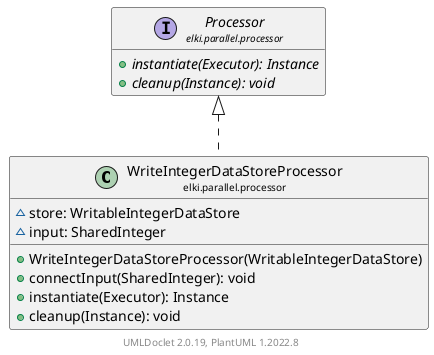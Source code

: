 @startuml
    remove .*\.(Instance|Par|Parameterizer|Factory)$
    set namespaceSeparator none
    hide empty fields
    hide empty methods

    class "<size:14>WriteIntegerDataStoreProcessor\n<size:10>elki.parallel.processor" as elki.parallel.processor.WriteIntegerDataStoreProcessor [[WriteIntegerDataStoreProcessor.html]] {
        ~store: WritableIntegerDataStore
        ~input: SharedInteger
        +WriteIntegerDataStoreProcessor(WritableIntegerDataStore)
        +connectInput(SharedInteger): void
        +instantiate(Executor): Instance
        +cleanup(Instance): void
    }

    interface "<size:14>Processor\n<size:10>elki.parallel.processor" as elki.parallel.processor.Processor [[Processor.html]] {
        {abstract} +instantiate(Executor): Instance
        {abstract} +cleanup(Instance): void
    }
    class "<size:14>WriteIntegerDataStoreProcessor.Instance\n<size:10>elki.parallel.processor" as elki.parallel.processor.WriteIntegerDataStoreProcessor.Instance [[WriteIntegerDataStoreProcessor.Instance.html]]

    elki.parallel.processor.Processor <|.. elki.parallel.processor.WriteIntegerDataStoreProcessor
    elki.parallel.processor.WriteIntegerDataStoreProcessor +-- elki.parallel.processor.WriteIntegerDataStoreProcessor.Instance

    center footer UMLDoclet 2.0.19, PlantUML 1.2022.8
@enduml
